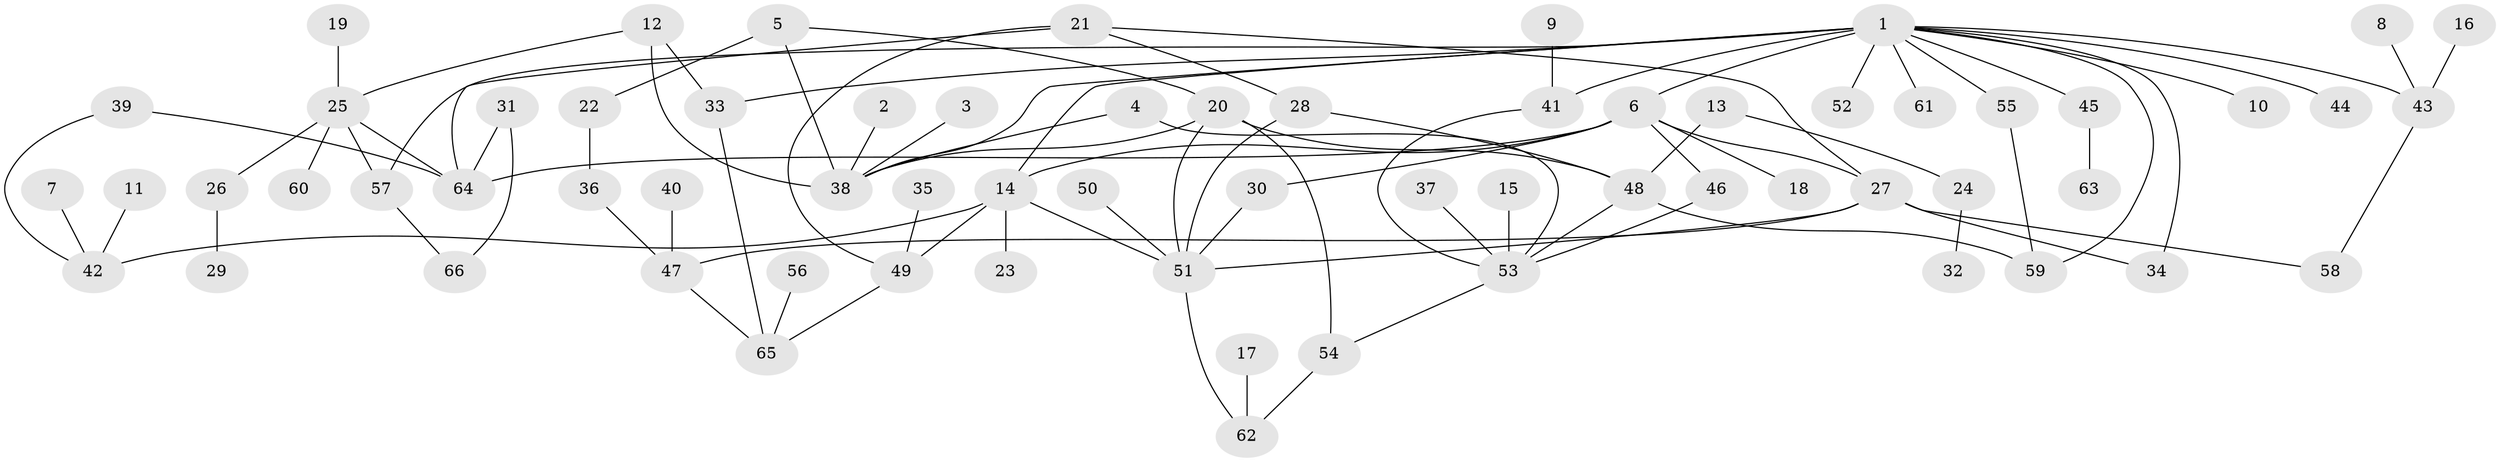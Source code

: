 // original degree distribution, {9: 0.007633587786259542, 4: 0.12213740458015267, 3: 0.10687022900763359, 6: 0.015267175572519083, 7: 0.030534351145038167, 2: 0.3435114503816794, 5: 0.03816793893129771, 1: 0.33587786259541985}
// Generated by graph-tools (version 1.1) at 2025/25/03/09/25 03:25:26]
// undirected, 66 vertices, 91 edges
graph export_dot {
graph [start="1"]
  node [color=gray90,style=filled];
  1;
  2;
  3;
  4;
  5;
  6;
  7;
  8;
  9;
  10;
  11;
  12;
  13;
  14;
  15;
  16;
  17;
  18;
  19;
  20;
  21;
  22;
  23;
  24;
  25;
  26;
  27;
  28;
  29;
  30;
  31;
  32;
  33;
  34;
  35;
  36;
  37;
  38;
  39;
  40;
  41;
  42;
  43;
  44;
  45;
  46;
  47;
  48;
  49;
  50;
  51;
  52;
  53;
  54;
  55;
  56;
  57;
  58;
  59;
  60;
  61;
  62;
  63;
  64;
  65;
  66;
  1 -- 6 [weight=1.0];
  1 -- 10 [weight=1.0];
  1 -- 14 [weight=1.0];
  1 -- 33 [weight=1.0];
  1 -- 34 [weight=1.0];
  1 -- 38 [weight=1.0];
  1 -- 41 [weight=2.0];
  1 -- 43 [weight=1.0];
  1 -- 44 [weight=1.0];
  1 -- 45 [weight=1.0];
  1 -- 52 [weight=1.0];
  1 -- 55 [weight=1.0];
  1 -- 57 [weight=1.0];
  1 -- 59 [weight=1.0];
  1 -- 61 [weight=1.0];
  2 -- 38 [weight=1.0];
  3 -- 38 [weight=1.0];
  4 -- 38 [weight=1.0];
  4 -- 53 [weight=1.0];
  5 -- 20 [weight=1.0];
  5 -- 22 [weight=1.0];
  5 -- 38 [weight=1.0];
  6 -- 14 [weight=1.0];
  6 -- 18 [weight=1.0];
  6 -- 27 [weight=1.0];
  6 -- 30 [weight=1.0];
  6 -- 46 [weight=1.0];
  6 -- 64 [weight=1.0];
  7 -- 42 [weight=1.0];
  8 -- 43 [weight=1.0];
  9 -- 41 [weight=1.0];
  11 -- 42 [weight=1.0];
  12 -- 25 [weight=1.0];
  12 -- 33 [weight=1.0];
  12 -- 38 [weight=1.0];
  13 -- 24 [weight=1.0];
  13 -- 48 [weight=1.0];
  14 -- 23 [weight=1.0];
  14 -- 42 [weight=1.0];
  14 -- 49 [weight=1.0];
  14 -- 51 [weight=1.0];
  15 -- 53 [weight=1.0];
  16 -- 43 [weight=1.0];
  17 -- 62 [weight=1.0];
  19 -- 25 [weight=1.0];
  20 -- 38 [weight=1.0];
  20 -- 48 [weight=1.0];
  20 -- 51 [weight=1.0];
  20 -- 54 [weight=1.0];
  21 -- 27 [weight=1.0];
  21 -- 28 [weight=1.0];
  21 -- 49 [weight=1.0];
  21 -- 64 [weight=1.0];
  22 -- 36 [weight=1.0];
  24 -- 32 [weight=1.0];
  25 -- 26 [weight=1.0];
  25 -- 57 [weight=1.0];
  25 -- 60 [weight=1.0];
  25 -- 64 [weight=1.0];
  26 -- 29 [weight=1.0];
  27 -- 34 [weight=1.0];
  27 -- 47 [weight=1.0];
  27 -- 51 [weight=1.0];
  27 -- 58 [weight=1.0];
  28 -- 48 [weight=1.0];
  28 -- 51 [weight=1.0];
  30 -- 51 [weight=1.0];
  31 -- 64 [weight=1.0];
  31 -- 66 [weight=1.0];
  33 -- 65 [weight=1.0];
  35 -- 49 [weight=1.0];
  36 -- 47 [weight=1.0];
  37 -- 53 [weight=1.0];
  39 -- 42 [weight=1.0];
  39 -- 64 [weight=1.0];
  40 -- 47 [weight=1.0];
  41 -- 53 [weight=1.0];
  43 -- 58 [weight=1.0];
  45 -- 63 [weight=1.0];
  46 -- 53 [weight=1.0];
  47 -- 65 [weight=1.0];
  48 -- 53 [weight=1.0];
  48 -- 59 [weight=1.0];
  49 -- 65 [weight=1.0];
  50 -- 51 [weight=1.0];
  51 -- 62 [weight=1.0];
  53 -- 54 [weight=1.0];
  54 -- 62 [weight=1.0];
  55 -- 59 [weight=1.0];
  56 -- 65 [weight=1.0];
  57 -- 66 [weight=1.0];
}
